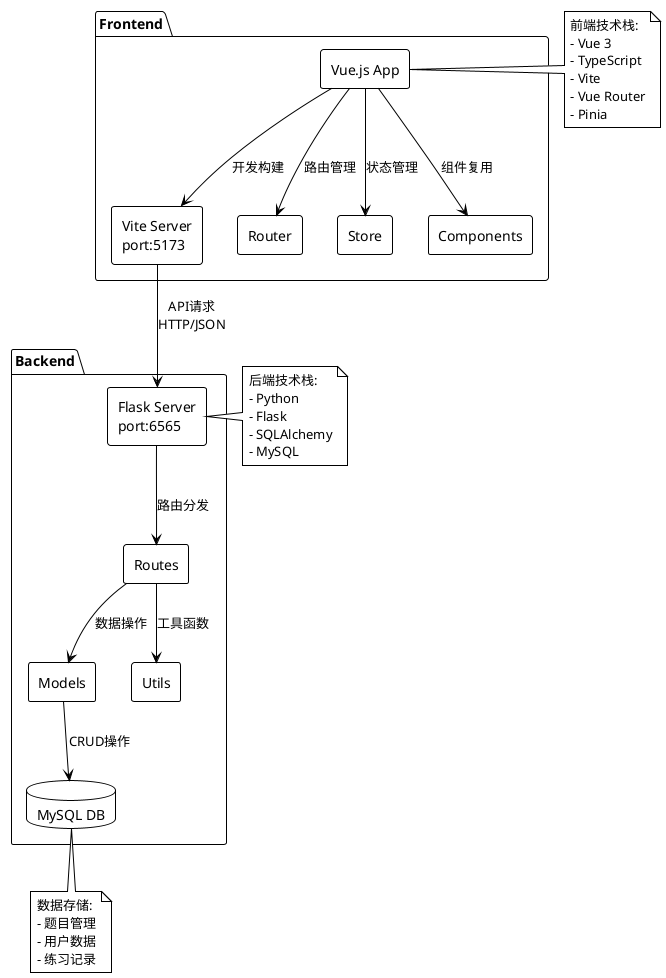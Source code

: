 @startuml 口算练习系统架构

!theme plain
skinparam backgroundColor white
skinparam componentStyle rectangle

' 定义组件
package "Frontend" {
    [Vue.js App] as vue
    [Vite Server\nport:5173] as vite
    [Router] as router
    [Store] as store
    [Components] as components
}

package "Backend" {
    [Flask Server\nport:6565] as flask
    [Routes] as routes
    [Models] as models
    [Utils] as utils
    database "MySQL DB" as db
}

' 定义关系
vue --> vite : 开发构建
vue --> router : 路由管理
vue --> store : 状态管理
vue --> components : 组件复用

vite --> flask : API请求\nHTTP/JSON

flask --> routes : 路由分发
routes --> models : 数据操作
routes --> utils : 工具函数
models --> db : CRUD操作

' 添加说明
note right of vue
  前端技术栈:
  - Vue 3
  - TypeScript
  - Vite
  - Vue Router
  - Pinia
end note

note right of flask
  后端技术栈:
  - Python
  - Flask
  - SQLAlchemy
  - MySQL
end note

note bottom of db
  数据存储:
  - 题目管理
  - 用户数据
  - 练习记录
end note

@enduml 